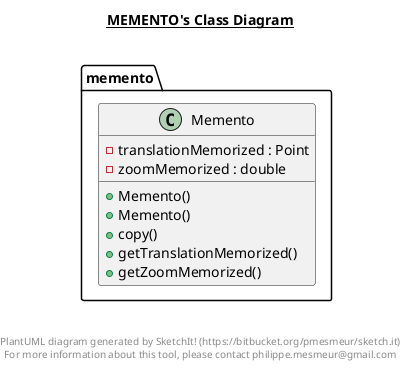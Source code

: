 @startuml

title __MEMENTO's Class Diagram__\n

  namespace memento {
    class memento.Memento {
        - translationMemorized : Point
        - zoomMemorized : double
        + Memento()
        + Memento()
        + copy()
        + getTranslationMemorized()
        + getZoomMemorized()
    }
  }
  



right footer


PlantUML diagram generated by SketchIt! (https://bitbucket.org/pmesmeur/sketch.it)
For more information about this tool, please contact philippe.mesmeur@gmail.com
endfooter

@enduml
